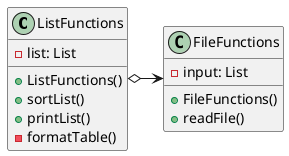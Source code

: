 @startuml
'https://plantuml.com/class-diagram

ListFunctions o-> FileFunctions

class FileFunctions {
    - input: List
    + FileFunctions()
    + readFile()
}

class ListFunctions {
    - list: List

    + ListFunctions()
    + sortList()
    + printList()
    - formatTable()
}



@enduml